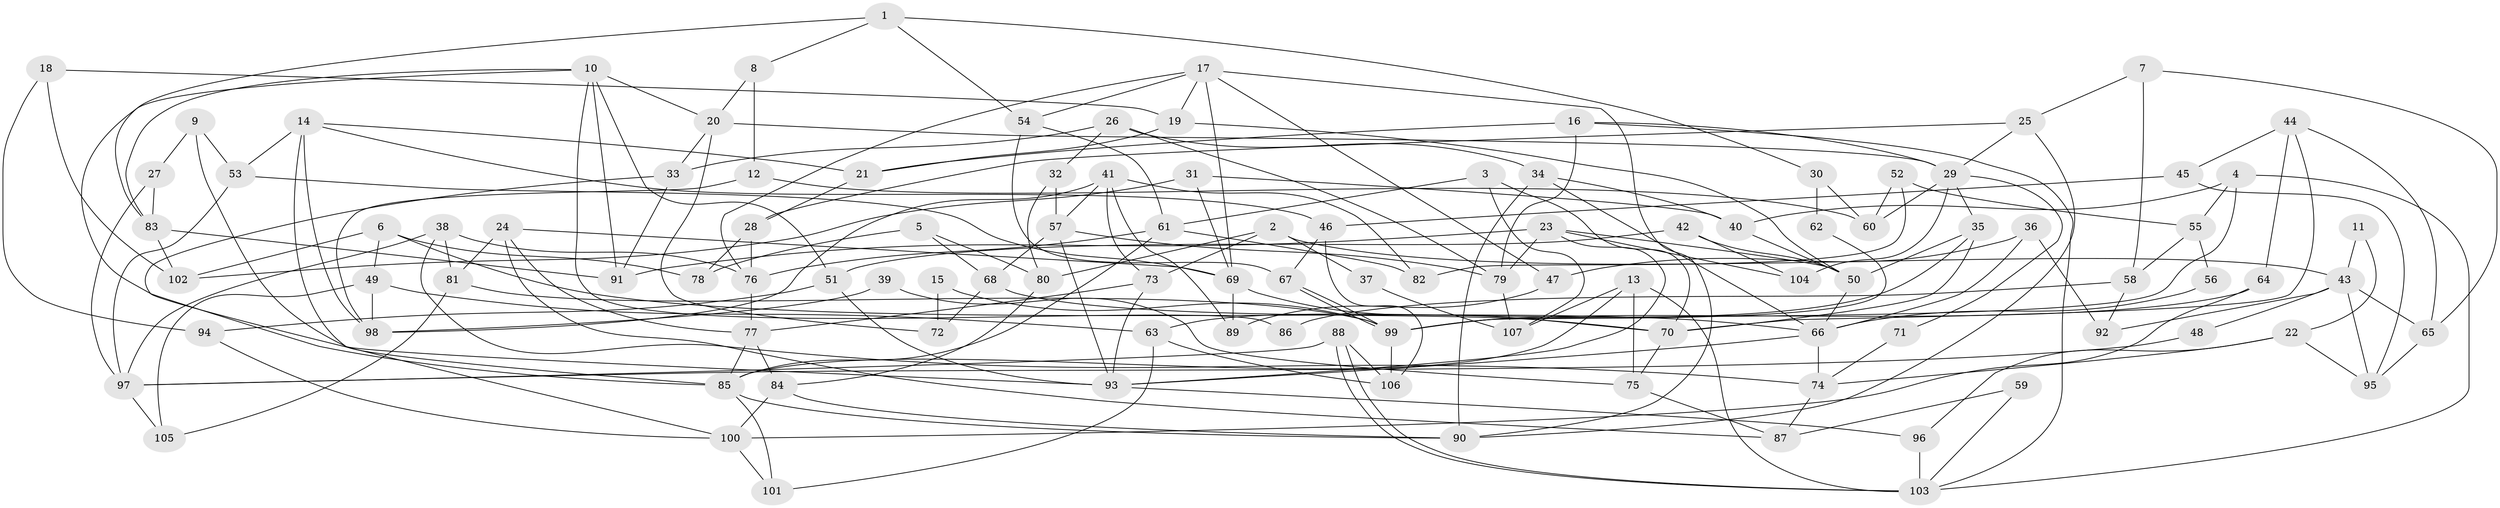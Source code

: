 // Generated by graph-tools (version 1.1) at 2025/11/02/27/25 16:11:23]
// undirected, 107 vertices, 214 edges
graph export_dot {
graph [start="1"]
  node [color=gray90,style=filled];
  1;
  2;
  3;
  4;
  5;
  6;
  7;
  8;
  9;
  10;
  11;
  12;
  13;
  14;
  15;
  16;
  17;
  18;
  19;
  20;
  21;
  22;
  23;
  24;
  25;
  26;
  27;
  28;
  29;
  30;
  31;
  32;
  33;
  34;
  35;
  36;
  37;
  38;
  39;
  40;
  41;
  42;
  43;
  44;
  45;
  46;
  47;
  48;
  49;
  50;
  51;
  52;
  53;
  54;
  55;
  56;
  57;
  58;
  59;
  60;
  61;
  62;
  63;
  64;
  65;
  66;
  67;
  68;
  69;
  70;
  71;
  72;
  73;
  74;
  75;
  76;
  77;
  78;
  79;
  80;
  81;
  82;
  83;
  84;
  85;
  86;
  87;
  88;
  89;
  90;
  91;
  92;
  93;
  94;
  95;
  96;
  97;
  98;
  99;
  100;
  101;
  102;
  103;
  104;
  105;
  106;
  107;
  1 -- 83;
  1 -- 54;
  1 -- 8;
  1 -- 30;
  2 -- 73;
  2 -- 80;
  2 -- 37;
  2 -- 43;
  3 -- 61;
  3 -- 107;
  3 -- 70;
  4 -- 103;
  4 -- 99;
  4 -- 40;
  4 -- 55;
  5 -- 78;
  5 -- 68;
  5 -- 80;
  6 -- 66;
  6 -- 102;
  6 -- 49;
  6 -- 78;
  7 -- 25;
  7 -- 65;
  7 -- 58;
  8 -- 20;
  8 -- 12;
  9 -- 53;
  9 -- 93;
  9 -- 27;
  10 -- 91;
  10 -- 85;
  10 -- 20;
  10 -- 51;
  10 -- 83;
  10 -- 86;
  11 -- 22;
  11 -- 43;
  12 -- 98;
  12 -- 60;
  13 -- 103;
  13 -- 85;
  13 -- 75;
  13 -- 107;
  14 -- 85;
  14 -- 98;
  14 -- 21;
  14 -- 46;
  14 -- 53;
  15 -- 72;
  15 -- 99;
  16 -- 29;
  16 -- 21;
  16 -- 79;
  16 -- 103;
  17 -- 69;
  17 -- 76;
  17 -- 19;
  17 -- 47;
  17 -- 54;
  17 -- 90;
  18 -- 94;
  18 -- 19;
  18 -- 102;
  19 -- 50;
  19 -- 21;
  20 -- 33;
  20 -- 29;
  20 -- 72;
  21 -- 28;
  22 -- 96;
  22 -- 74;
  22 -- 95;
  23 -- 93;
  23 -- 104;
  23 -- 50;
  23 -- 79;
  23 -- 91;
  24 -- 69;
  24 -- 77;
  24 -- 81;
  24 -- 87;
  25 -- 90;
  25 -- 29;
  25 -- 28;
  26 -- 79;
  26 -- 34;
  26 -- 32;
  26 -- 33;
  27 -- 83;
  27 -- 97;
  28 -- 76;
  28 -- 78;
  29 -- 35;
  29 -- 60;
  29 -- 71;
  29 -- 104;
  30 -- 60;
  30 -- 62;
  31 -- 69;
  31 -- 102;
  31 -- 40;
  32 -- 80;
  32 -- 57;
  33 -- 100;
  33 -- 91;
  34 -- 66;
  34 -- 40;
  34 -- 90;
  35 -- 70;
  35 -- 50;
  35 -- 63;
  36 -- 92;
  36 -- 47;
  36 -- 66;
  37 -- 107;
  38 -- 97;
  38 -- 76;
  38 -- 74;
  38 -- 81;
  39 -- 98;
  39 -- 75;
  40 -- 50;
  41 -- 73;
  41 -- 57;
  41 -- 82;
  41 -- 89;
  41 -- 98;
  42 -- 50;
  42 -- 51;
  42 -- 104;
  43 -- 65;
  43 -- 48;
  43 -- 92;
  43 -- 95;
  44 -- 45;
  44 -- 70;
  44 -- 64;
  44 -- 65;
  45 -- 95;
  45 -- 46;
  46 -- 106;
  46 -- 67;
  47 -- 89;
  48 -- 97;
  49 -- 105;
  49 -- 63;
  49 -- 98;
  50 -- 66;
  51 -- 93;
  51 -- 94;
  52 -- 60;
  52 -- 82;
  52 -- 55;
  53 -- 97;
  53 -- 69;
  54 -- 67;
  54 -- 61;
  55 -- 56;
  55 -- 58;
  56 -- 66;
  57 -- 79;
  57 -- 68;
  57 -- 93;
  58 -- 86;
  58 -- 92;
  59 -- 87;
  59 -- 103;
  61 -- 76;
  61 -- 82;
  61 -- 85;
  62 -- 99;
  63 -- 101;
  63 -- 106;
  64 -- 99;
  64 -- 100;
  65 -- 95;
  66 -- 74;
  66 -- 93;
  67 -- 99;
  67 -- 99;
  68 -- 70;
  68 -- 72;
  69 -- 70;
  69 -- 89;
  70 -- 75;
  71 -- 74;
  73 -- 93;
  73 -- 77;
  74 -- 87;
  75 -- 87;
  76 -- 77;
  77 -- 84;
  77 -- 85;
  79 -- 107;
  80 -- 84;
  81 -- 99;
  81 -- 105;
  83 -- 91;
  83 -- 102;
  84 -- 100;
  84 -- 90;
  85 -- 90;
  85 -- 101;
  88 -- 103;
  88 -- 103;
  88 -- 106;
  88 -- 97;
  93 -- 96;
  94 -- 100;
  96 -- 103;
  97 -- 105;
  99 -- 106;
  100 -- 101;
}
